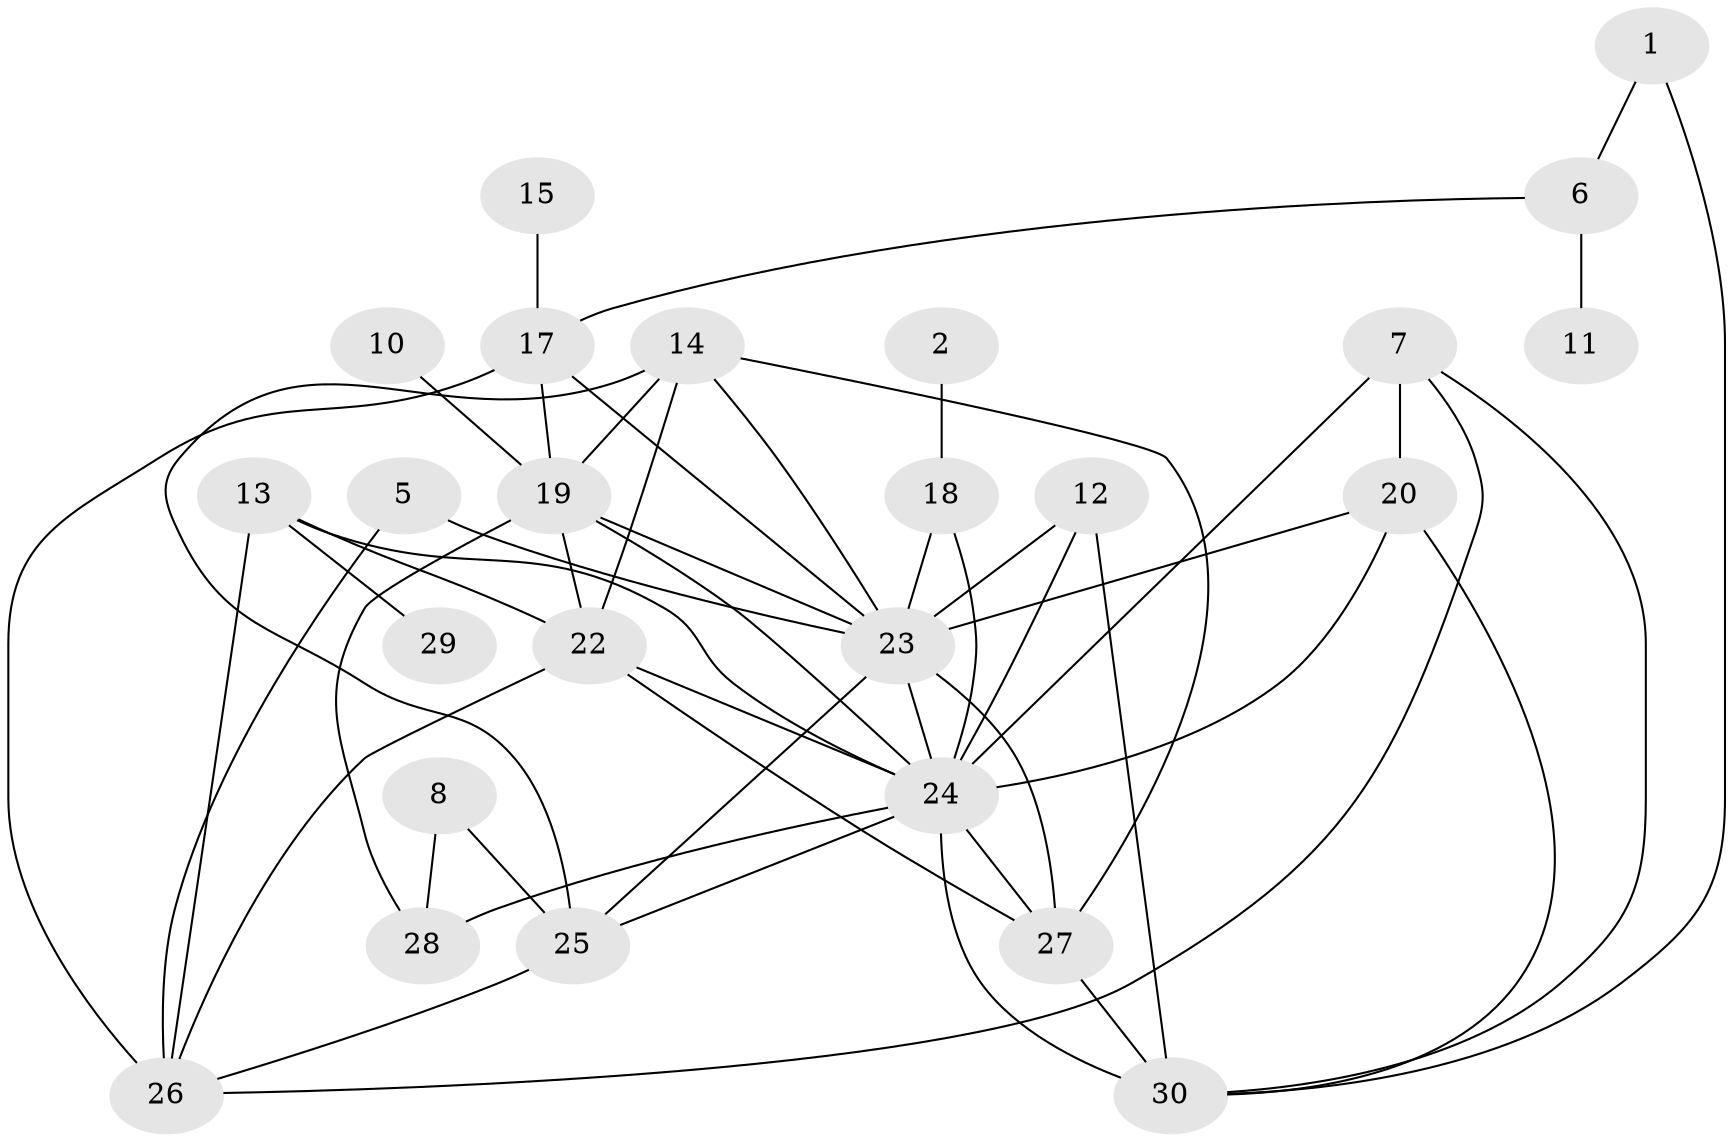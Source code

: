 // original degree distribution, {4: 0.12, 3: 0.26666666666666666, 6: 0.08, 2: 0.21333333333333335, 1: 0.17333333333333334, 5: 0.04, 0: 0.06666666666666667, 7: 0.02666666666666667, 8: 0.013333333333333334}
// Generated by graph-tools (version 1.1) at 2025/35/03/04/25 23:35:53]
// undirected, 25 vertices, 51 edges
graph export_dot {
  node [color=gray90,style=filled];
  1;
  2;
  5;
  6;
  7;
  8;
  10;
  11;
  12;
  13;
  14;
  15;
  17;
  18;
  19;
  20;
  22;
  23;
  24;
  25;
  26;
  27;
  28;
  29;
  30;
  1 -- 6 [weight=1.0];
  1 -- 30 [weight=1.0];
  2 -- 18 [weight=1.0];
  5 -- 23 [weight=1.0];
  5 -- 26 [weight=1.0];
  6 -- 11 [weight=1.0];
  6 -- 17 [weight=1.0];
  7 -- 20 [weight=1.0];
  7 -- 24 [weight=2.0];
  7 -- 26 [weight=1.0];
  7 -- 30 [weight=1.0];
  8 -- 25 [weight=1.0];
  8 -- 28 [weight=1.0];
  10 -- 19 [weight=2.0];
  12 -- 23 [weight=2.0];
  12 -- 24 [weight=2.0];
  12 -- 30 [weight=1.0];
  13 -- 22 [weight=1.0];
  13 -- 24 [weight=1.0];
  13 -- 26 [weight=1.0];
  13 -- 29 [weight=1.0];
  14 -- 19 [weight=3.0];
  14 -- 22 [weight=1.0];
  14 -- 23 [weight=1.0];
  14 -- 25 [weight=1.0];
  14 -- 27 [weight=1.0];
  15 -- 17 [weight=1.0];
  17 -- 19 [weight=1.0];
  17 -- 23 [weight=1.0];
  17 -- 26 [weight=2.0];
  18 -- 23 [weight=1.0];
  18 -- 24 [weight=1.0];
  19 -- 22 [weight=2.0];
  19 -- 23 [weight=1.0];
  19 -- 24 [weight=2.0];
  19 -- 28 [weight=1.0];
  20 -- 23 [weight=1.0];
  20 -- 24 [weight=1.0];
  20 -- 30 [weight=1.0];
  22 -- 24 [weight=1.0];
  22 -- 26 [weight=1.0];
  22 -- 27 [weight=1.0];
  23 -- 24 [weight=1.0];
  23 -- 25 [weight=1.0];
  23 -- 27 [weight=1.0];
  24 -- 25 [weight=1.0];
  24 -- 27 [weight=1.0];
  24 -- 28 [weight=1.0];
  24 -- 30 [weight=2.0];
  25 -- 26 [weight=1.0];
  27 -- 30 [weight=1.0];
}

